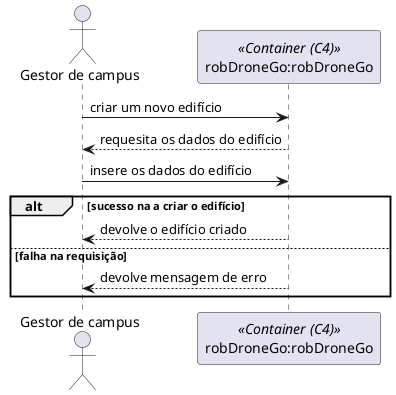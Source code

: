 @startuml

actor "Gestor de campus" as Actor
participant "robDroneGo:robDroneGo" as Container <<Container (C4)>>

Actor -> Container: criar um novo edifício
Container --> Actor: requesita os dados do edifício
Actor -> Container: insere os dados do edifício

alt sucesso na a criar o edifício
    Container --> Actor: devolve o edifício criado
else falha na requisição
    Container --> Actor: devolve mensagem de erro
end

@enduml
